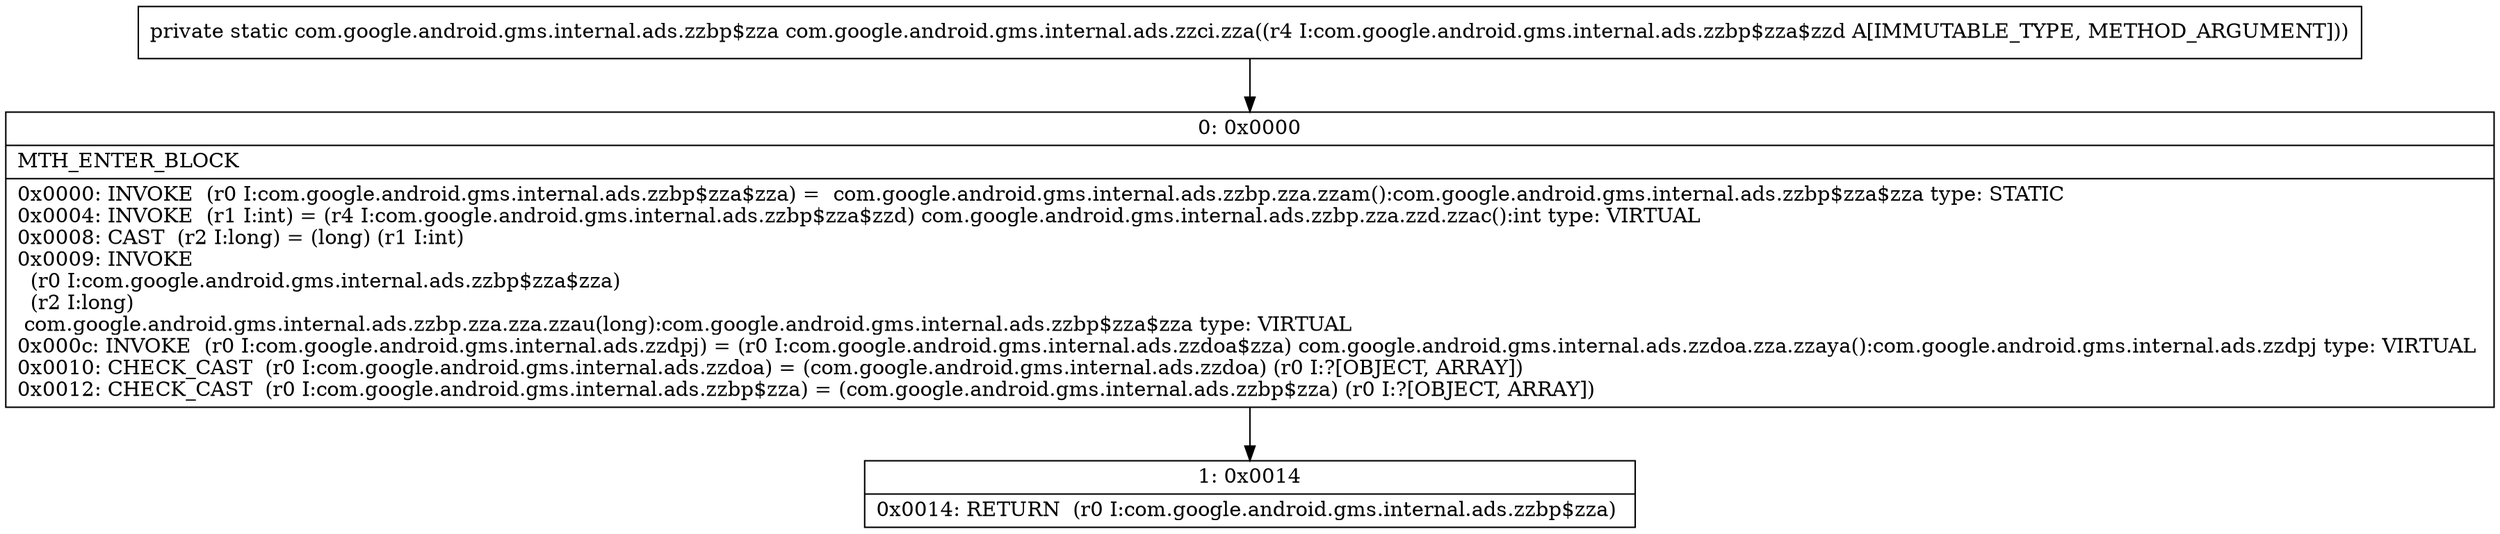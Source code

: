 digraph "CFG forcom.google.android.gms.internal.ads.zzci.zza(Lcom\/google\/android\/gms\/internal\/ads\/zzbp$zza$zzd;)Lcom\/google\/android\/gms\/internal\/ads\/zzbp$zza;" {
Node_0 [shape=record,label="{0\:\ 0x0000|MTH_ENTER_BLOCK\l|0x0000: INVOKE  (r0 I:com.google.android.gms.internal.ads.zzbp$zza$zza) =  com.google.android.gms.internal.ads.zzbp.zza.zzam():com.google.android.gms.internal.ads.zzbp$zza$zza type: STATIC \l0x0004: INVOKE  (r1 I:int) = (r4 I:com.google.android.gms.internal.ads.zzbp$zza$zzd) com.google.android.gms.internal.ads.zzbp.zza.zzd.zzac():int type: VIRTUAL \l0x0008: CAST  (r2 I:long) = (long) (r1 I:int) \l0x0009: INVOKE  \l  (r0 I:com.google.android.gms.internal.ads.zzbp$zza$zza)\l  (r2 I:long)\l com.google.android.gms.internal.ads.zzbp.zza.zza.zzau(long):com.google.android.gms.internal.ads.zzbp$zza$zza type: VIRTUAL \l0x000c: INVOKE  (r0 I:com.google.android.gms.internal.ads.zzdpj) = (r0 I:com.google.android.gms.internal.ads.zzdoa$zza) com.google.android.gms.internal.ads.zzdoa.zza.zzaya():com.google.android.gms.internal.ads.zzdpj type: VIRTUAL \l0x0010: CHECK_CAST  (r0 I:com.google.android.gms.internal.ads.zzdoa) = (com.google.android.gms.internal.ads.zzdoa) (r0 I:?[OBJECT, ARRAY]) \l0x0012: CHECK_CAST  (r0 I:com.google.android.gms.internal.ads.zzbp$zza) = (com.google.android.gms.internal.ads.zzbp$zza) (r0 I:?[OBJECT, ARRAY]) \l}"];
Node_1 [shape=record,label="{1\:\ 0x0014|0x0014: RETURN  (r0 I:com.google.android.gms.internal.ads.zzbp$zza) \l}"];
MethodNode[shape=record,label="{private static com.google.android.gms.internal.ads.zzbp$zza com.google.android.gms.internal.ads.zzci.zza((r4 I:com.google.android.gms.internal.ads.zzbp$zza$zzd A[IMMUTABLE_TYPE, METHOD_ARGUMENT])) }"];
MethodNode -> Node_0;
Node_0 -> Node_1;
}

